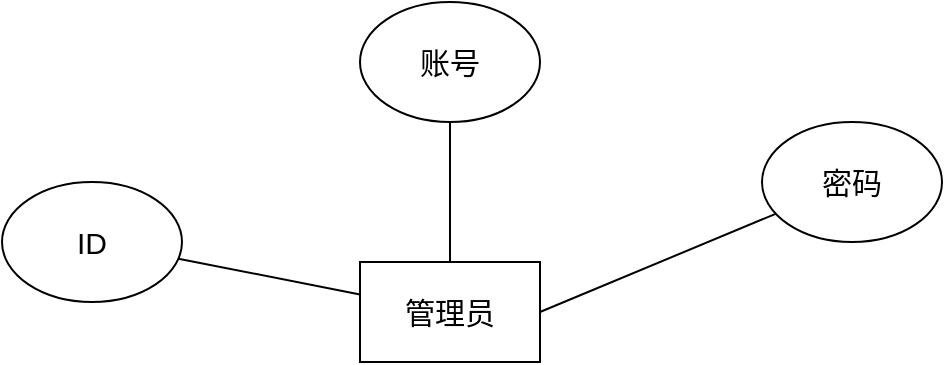 <mxfile version="15.8.3" type="github"><diagram id="s1Ba2-cd8OG61q8Was_3" name="Page-1"><mxGraphModel dx="1038" dy="536" grid="1" gridSize="10" guides="1" tooltips="1" connect="1" arrows="1" fold="1" page="1" pageScale="1" pageWidth="827" pageHeight="1169" math="0" shadow="0"><root><mxCell id="0"/><mxCell id="1" parent="0"/><mxCell id="xideTTgB9OpbYVMN9OFF-4" value="&lt;font style=&quot;font-size: 15px&quot;&gt;账号&lt;/font&gt;" style="ellipse;whiteSpace=wrap;html=1;" vertex="1" parent="1"><mxGeometry x="369" y="60" width="90" height="60" as="geometry"/></mxCell><mxCell id="xideTTgB9OpbYVMN9OFF-5" value="&lt;font style=&quot;font-size: 15px&quot;&gt;ID&lt;/font&gt;" style="ellipse;whiteSpace=wrap;html=1;" vertex="1" parent="1"><mxGeometry x="190" y="150" width="90" height="60" as="geometry"/></mxCell><mxCell id="xideTTgB9OpbYVMN9OFF-6" value="&lt;font style=&quot;font-size: 15px&quot;&gt;密码&lt;/font&gt;" style="ellipse;whiteSpace=wrap;html=1;" vertex="1" parent="1"><mxGeometry x="570" y="120" width="90" height="60" as="geometry"/></mxCell><mxCell id="xideTTgB9OpbYVMN9OFF-7" value="&lt;font style=&quot;font-size: 15px&quot;&gt;管理员&lt;/font&gt;" style="rounded=0;whiteSpace=wrap;html=1;" vertex="1" parent="1"><mxGeometry x="369" y="190" width="90" height="50" as="geometry"/></mxCell><mxCell id="xideTTgB9OpbYVMN9OFF-8" value="" style="endArrow=none;html=1;rounded=0;fontSize=15;" edge="1" parent="1" source="xideTTgB9OpbYVMN9OFF-5" target="xideTTgB9OpbYVMN9OFF-7"><mxGeometry width="50" height="50" relative="1" as="geometry"><mxPoint x="390" y="300" as="sourcePoint"/><mxPoint x="440" y="250" as="targetPoint"/></mxGeometry></mxCell><mxCell id="xideTTgB9OpbYVMN9OFF-9" value="" style="endArrow=none;html=1;rounded=0;fontSize=15;" edge="1" parent="1" source="xideTTgB9OpbYVMN9OFF-7" target="xideTTgB9OpbYVMN9OFF-4"><mxGeometry width="50" height="50" relative="1" as="geometry"><mxPoint x="400" y="310" as="sourcePoint"/><mxPoint x="450" y="260" as="targetPoint"/></mxGeometry></mxCell><mxCell id="xideTTgB9OpbYVMN9OFF-13" value="" style="endArrow=none;html=1;rounded=0;fontSize=15;exitX=1;exitY=0.5;exitDx=0;exitDy=0;" edge="1" parent="1" source="xideTTgB9OpbYVMN9OFF-7" target="xideTTgB9OpbYVMN9OFF-6"><mxGeometry width="50" height="50" relative="1" as="geometry"><mxPoint x="440" y="350" as="sourcePoint"/><mxPoint x="490" y="300" as="targetPoint"/></mxGeometry></mxCell></root></mxGraphModel></diagram></mxfile>